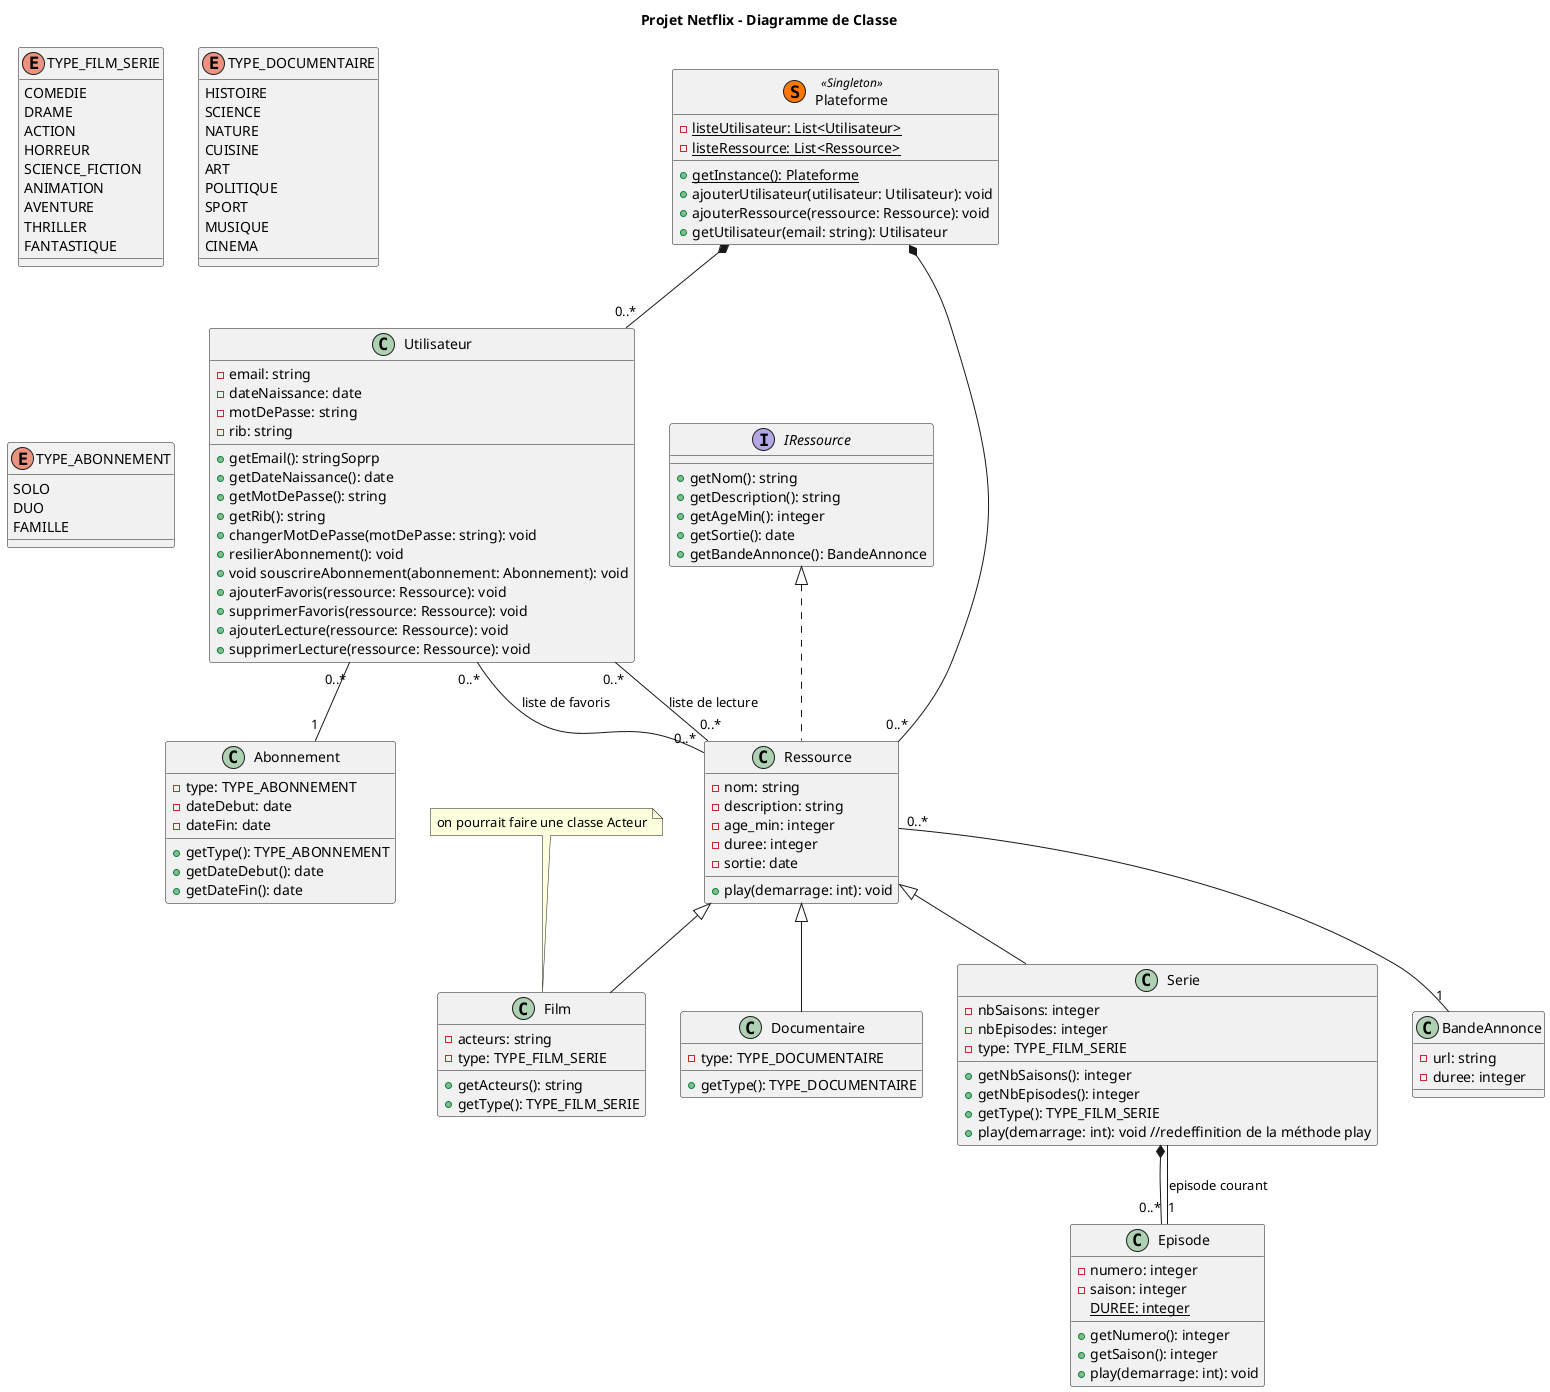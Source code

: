 @startuml

title Projet Netflix - Diagramme de Classe

class Plateforme << (S,#FF7700) Singleton >>{
    {static} - listeUtilisateur: List<Utilisateur>
    {static} - listeRessource: List<Ressource>
    {static} + getInstance(): Plateforme
    + ajouterUtilisateur(utilisateur: Utilisateur): void
    + ajouterRessource(ressource: Ressource): void
    + getUtilisateur(email: string): Utilisateur
}

Plateforme *-- "0..*" Utilisateur
Plateforme *-- "0..*" Ressource

/'
---- Définition des Ressources ----
'/

enum TYPE_FILM_SERIE {
    COMEDIE
    DRAME
    ACTION
    HORREUR
    SCIENCE_FICTION
    ANIMATION
    AVENTURE
    THRILLER
    FANTASTIQUE
}

enum TYPE_DOCUMENTAIRE{
    HISTOIRE
    SCIENCE
    NATURE
    CUISINE
    ART
    POLITIQUE
    SPORT
    MUSIQUE
    CINEMA
}

class BandeAnnonce{
    - url: string
    - duree: integer
}

interface IRessource{
    + getNom(): string
    + getDescription(): string
    + getAgeMin(): integer
    + getSortie(): date
    + getBandeAnnonce(): BandeAnnonce
}

note "on pourrait faire une classe Acteur" as acteur
acteur .. Film

abstract Ressource {
    - nom: string
    - description: string
    - age_min: integer
    - duree: integer
    - sortie: date
    + play(demarrage: int): void
}

Ressource "0..*" -- "1" BandeAnnonce
class Ressource implements IRessource

class Film{
    - acteurs: string
    - type: TYPE_FILM_SERIE
    + getActeurs(): string
    + getType(): TYPE_FILM_SERIE
}

class Documentaire{
    - type: TYPE_DOCUMENTAIRE
    + getType(): TYPE_DOCUMENTAIRE
}

class Serie{
    - nbSaisons: integer
    - nbEpisodes: integer
    - type: TYPE_FILM_SERIE
    + getNbSaisons(): integer
    + getNbEpisodes(): integer
    + getType(): TYPE_FILM_SERIE
    + play(demarrage: int): void //redeffinition de la méthode play
}

class Episode{
    - numero: integer
    - saison: integer
    {static} DUREE: integer
    + getNumero(): integer
    + getSaison(): integer
    + play(demarrage: int): void
}

Serie *-- "0..*" Episode
Serie -- "1" Episode : "episode courant"

class Film extends Ressource
class Documentaire extends Ressource
class Serie extends Ressource

/'
---- Définition des Utilisateurs ----
'/

enum TYPE_ABONNEMENT{
    SOLO
    DUO
    FAMILLE
}

class Abonnement{
    - type: TYPE_ABONNEMENT
    - dateDebut: date
    - dateFin: date
    + getType(): TYPE_ABONNEMENT
    + getDateDebut(): date
    + getDateFin(): date
}

class Utilisateur{
    - email: string
    - dateNaissance: date
    - motDePasse: string
    - rib: string
    + getEmail(): stringSoprp
    + getDateNaissance(): date
    + getMotDePasse(): string
    + getRib(): string
    + changerMotDePasse(motDePasse: string): void
    + resilierAbonnement(): void
    + void souscrireAbonnement(abonnement: Abonnement): void
    + ajouterFavoris(ressource: Ressource): void
    + supprimerFavoris(ressource: Ressource): void
    + ajouterLecture(ressource: Ressource): void
    + supprimerLecture(ressource: Ressource): void
}

Utilisateur "0..*" -- "0..*" Ressource : "liste de favoris"
Utilisateur "0..*" -- "0..*" Ressource : "liste de lecture"
Utilisateur "0..*" -- "1" Abonnement

@enduml
